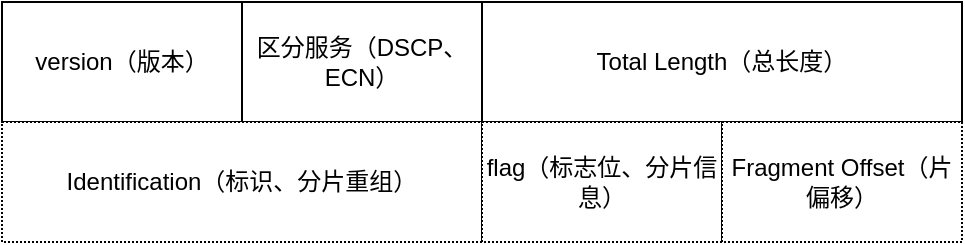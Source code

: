 <mxfile version="15.7.4" type="github">
  <diagram id="ixnTP7PrsZ1tJvnLcnKI" name="Page-1">
    <mxGraphModel dx="1422" dy="714" grid="1" gridSize="10" guides="1" tooltips="1" connect="1" arrows="1" fold="1" page="1" pageScale="1" pageWidth="827" pageHeight="1169" math="0" shadow="0">
      <root>
        <mxCell id="0" />
        <mxCell id="1" parent="0" />
        <mxCell id="mIng1DJrsQZJDd-Cd1Et-1" value="version（版本）" style="rounded=0;whiteSpace=wrap;html=1;" vertex="1" parent="1">
          <mxGeometry x="120" y="80" width="120" height="60" as="geometry" />
        </mxCell>
        <mxCell id="mIng1DJrsQZJDd-Cd1Et-2" value="区分服务（DSCP、ECN）" style="rounded=0;whiteSpace=wrap;html=1;" vertex="1" parent="1">
          <mxGeometry x="240" y="80" width="120" height="60" as="geometry" />
        </mxCell>
        <mxCell id="mIng1DJrsQZJDd-Cd1Et-3" value="Total Length（总长度）" style="rounded=0;whiteSpace=wrap;html=1;" vertex="1" parent="1">
          <mxGeometry x="360" y="80" width="240" height="60" as="geometry" />
        </mxCell>
        <mxCell id="mIng1DJrsQZJDd-Cd1Et-4" value="Identification（标识、分片重组）" style="rounded=0;whiteSpace=wrap;html=1;dashed=1;dashPattern=1 1;" vertex="1" parent="1">
          <mxGeometry x="120" y="140" width="240" height="60" as="geometry" />
        </mxCell>
        <mxCell id="mIng1DJrsQZJDd-Cd1Et-5" value="flag（标志位、分片信息）" style="rounded=0;whiteSpace=wrap;html=1;dashed=1;dashPattern=1 1;" vertex="1" parent="1">
          <mxGeometry x="360" y="140" width="120" height="60" as="geometry" />
        </mxCell>
        <mxCell id="mIng1DJrsQZJDd-Cd1Et-6" value="Fragment Offset（片偏移）" style="rounded=0;whiteSpace=wrap;html=1;dashed=1;dashPattern=1 1;" vertex="1" parent="1">
          <mxGeometry x="480" y="140" width="120" height="60" as="geometry" />
        </mxCell>
      </root>
    </mxGraphModel>
  </diagram>
</mxfile>
